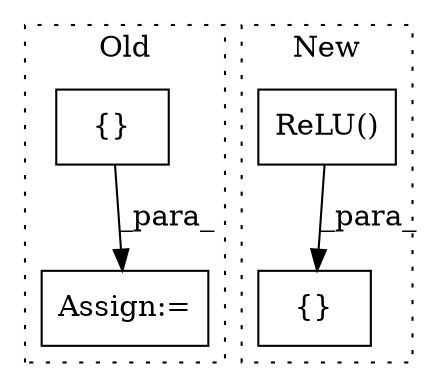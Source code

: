 digraph G {
subgraph cluster0 {
1 [label="{}" a="59" s="974,1187" l="1,0" shape="box"];
4 [label="Assign:=" a="68" s="1232" l="4" shape="box"];
label = "Old";
style="dotted";
}
subgraph cluster1 {
2 [label="ReLU()" a="75" s="5407" l="21" shape="box"];
3 [label="{}" a="59" s="5238,5428" l="1,0" shape="box"];
label = "New";
style="dotted";
}
1 -> 4 [label="_para_"];
2 -> 3 [label="_para_"];
}